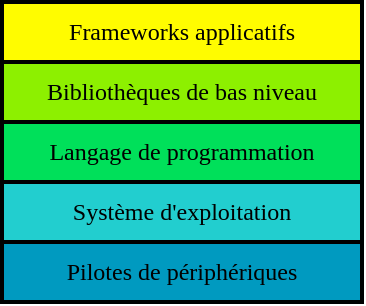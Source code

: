 <mxfile version="10.6.3" type="device"><diagram id="B4N1Rl38eL5p4sj1oUe2" name="Page-1"><mxGraphModel dx="758" dy="525" grid="1" gridSize="10" guides="1" tooltips="1" connect="1" arrows="1" fold="1" page="1" pageScale="1" pageWidth="827" pageHeight="1169" math="0" shadow="0"><root><mxCell id="0"/><mxCell id="1" parent="0"/><mxCell id="ZSbifpNWzOMTRkNDcxmr-1" value="Pilotes de périphériques" style="text;html=1;strokeColor=#000000;fillColor=#009AC0;align=center;verticalAlign=middle;whiteSpace=wrap;rounded=0;fontFamily=Verdana;strokeWidth=2;" vertex="1" parent="1"><mxGeometry x="190" y="260" width="180" height="30" as="geometry"/></mxCell><mxCell id="ZSbifpNWzOMTRkNDcxmr-2" value="Système d'exploitation" style="text;html=1;strokeColor=#000000;fillColor=#22cecf;align=center;verticalAlign=middle;whiteSpace=wrap;rounded=0;fontFamily=Verdana;strokeWidth=2;" vertex="1" parent="1"><mxGeometry x="190" y="230" width="180" height="30" as="geometry"/></mxCell><mxCell id="ZSbifpNWzOMTRkNDcxmr-3" value="Langage de programmation" style="text;html=1;strokeColor=#000000;fillColor=#00e05a;align=center;verticalAlign=middle;whiteSpace=wrap;rounded=0;fontFamily=Verdana;strokeWidth=2;" vertex="1" parent="1"><mxGeometry x="190" y="200" width="180" height="30" as="geometry"/></mxCell><mxCell id="ZSbifpNWzOMTRkNDcxmr-4" value="Bibliothèques de bas niveau" style="text;html=1;strokeColor=#000000;fillColor=#8df000;align=center;verticalAlign=middle;whiteSpace=wrap;rounded=0;fontFamily=Verdana;strokeWidth=2;" vertex="1" parent="1"><mxGeometry x="190" y="170" width="180" height="30" as="geometry"/></mxCell><mxCell id="ZSbifpNWzOMTRkNDcxmr-5" value="Frameworks applicatifs" style="text;html=1;strokeColor=#000000;fillColor=#fffc00;align=center;verticalAlign=middle;whiteSpace=wrap;rounded=0;fontFamily=Verdana;strokeWidth=2;" vertex="1" parent="1"><mxGeometry x="190" y="140" width="180" height="30" as="geometry"/></mxCell></root></mxGraphModel></diagram></mxfile>